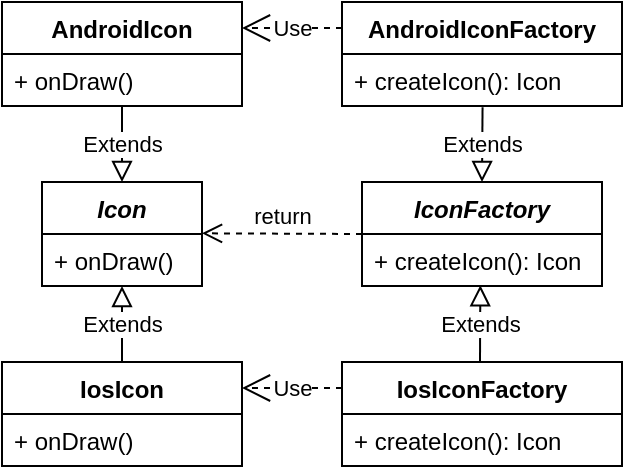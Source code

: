 <mxfile version="14.6.13" type="device"><diagram id="xqaUXkEWvPPykd9ZVboH" name="Страница 1"><mxGraphModel dx="536" dy="329" grid="1" gridSize="10" guides="1" tooltips="1" connect="1" arrows="1" fold="1" page="1" pageScale="1" pageWidth="827" pageHeight="1169" math="0" shadow="0"><root><mxCell id="0"/><mxCell id="1" parent="0"/><mxCell id="5auiYHNUaVAH8Cter0Qn-22" value="Icon" style="swimlane;fontStyle=3;align=center;verticalAlign=top;childLayout=stackLayout;horizontal=1;startSize=26;horizontalStack=0;resizeParent=1;resizeParentMax=0;resizeLast=0;collapsible=1;marginBottom=0;" vertex="1" parent="1"><mxGeometry x="160" y="320" width="80" height="52" as="geometry"/></mxCell><mxCell id="5auiYHNUaVAH8Cter0Qn-25" value="+ onDraw()" style="text;strokeColor=none;fillColor=none;align=left;verticalAlign=top;spacingLeft=4;spacingRight=4;overflow=hidden;rotatable=0;points=[[0,0.5],[1,0.5]];portConstraint=eastwest;" vertex="1" parent="5auiYHNUaVAH8Cter0Qn-22"><mxGeometry y="26" width="80" height="26" as="geometry"/></mxCell><mxCell id="5auiYHNUaVAH8Cter0Qn-26" value="AndroidIcon" style="swimlane;fontStyle=1;align=center;verticalAlign=top;childLayout=stackLayout;horizontal=1;startSize=26;horizontalStack=0;resizeParent=1;resizeParentMax=0;resizeLast=0;collapsible=1;marginBottom=0;" vertex="1" parent="1"><mxGeometry x="140" y="230" width="120" height="52" as="geometry"/></mxCell><mxCell id="5auiYHNUaVAH8Cter0Qn-27" value="+ onDraw()" style="text;strokeColor=none;fillColor=none;align=left;verticalAlign=top;spacingLeft=4;spacingRight=4;overflow=hidden;rotatable=0;points=[[0,0.5],[1,0.5]];portConstraint=eastwest;" vertex="1" parent="5auiYHNUaVAH8Cter0Qn-26"><mxGeometry y="26" width="120" height="26" as="geometry"/></mxCell><mxCell id="5auiYHNUaVAH8Cter0Qn-28" value="IosIcon" style="swimlane;fontStyle=1;align=center;verticalAlign=top;childLayout=stackLayout;horizontal=1;startSize=26;horizontalStack=0;resizeParent=1;resizeParentMax=0;resizeLast=0;collapsible=1;marginBottom=0;" vertex="1" parent="1"><mxGeometry x="140" y="410" width="120" height="52" as="geometry"/></mxCell><mxCell id="5auiYHNUaVAH8Cter0Qn-29" value="+ onDraw()" style="text;strokeColor=none;fillColor=none;align=left;verticalAlign=top;spacingLeft=4;spacingRight=4;overflow=hidden;rotatable=0;points=[[0,0.5],[1,0.5]];portConstraint=eastwest;" vertex="1" parent="5auiYHNUaVAH8Cter0Qn-28"><mxGeometry y="26" width="120" height="26" as="geometry"/></mxCell><mxCell id="5auiYHNUaVAH8Cter0Qn-30" value="Extends" style="endArrow=block;endSize=8;endFill=0;html=1;entryX=0.5;entryY=1;entryDx=0;entryDy=0;exitX=0.5;exitY=0;exitDx=0;exitDy=0;" edge="1" parent="1" source="5auiYHNUaVAH8Cter0Qn-28" target="5auiYHNUaVAH8Cter0Qn-22"><mxGeometry width="160" relative="1" as="geometry"><mxPoint x="280" y="425.8" as="sourcePoint"/><mxPoint x="440" y="425.8" as="targetPoint"/></mxGeometry></mxCell><mxCell id="5auiYHNUaVAH8Cter0Qn-31" value="Extends" style="endArrow=block;endSize=8;endFill=0;html=1;entryX=0.5;entryY=0;entryDx=0;entryDy=0;exitX=0.5;exitY=1;exitDx=0;exitDy=0;" edge="1" parent="1" source="5auiYHNUaVAH8Cter0Qn-26" target="5auiYHNUaVAH8Cter0Qn-22"><mxGeometry width="160" relative="1" as="geometry"><mxPoint x="190" y="380" as="sourcePoint"/><mxPoint x="350" y="380" as="targetPoint"/></mxGeometry></mxCell><mxCell id="5auiYHNUaVAH8Cter0Qn-32" value="IconFactory" style="swimlane;fontStyle=3;align=center;verticalAlign=top;childLayout=stackLayout;horizontal=1;startSize=26;horizontalStack=0;resizeParent=1;resizeParentMax=0;resizeLast=0;collapsible=1;marginBottom=0;" vertex="1" parent="1"><mxGeometry x="320" y="320" width="120" height="52" as="geometry"/></mxCell><mxCell id="5auiYHNUaVAH8Cter0Qn-33" value="+ createIcon(): Icon" style="text;strokeColor=none;fillColor=none;align=left;verticalAlign=top;spacingLeft=4;spacingRight=4;overflow=hidden;rotatable=0;points=[[0,0.5],[1,0.5]];portConstraint=eastwest;" vertex="1" parent="5auiYHNUaVAH8Cter0Qn-32"><mxGeometry y="26" width="120" height="26" as="geometry"/></mxCell><mxCell id="5auiYHNUaVAH8Cter0Qn-34" value="return" style="html=1;verticalAlign=bottom;endArrow=open;dashed=1;endSize=8;exitX=0;exitY=0.5;exitDx=0;exitDy=0;" edge="1" parent="1" source="5auiYHNUaVAH8Cter0Qn-32"><mxGeometry relative="1" as="geometry"><mxPoint x="320" y="345.66" as="sourcePoint"/><mxPoint x="240" y="345.66" as="targetPoint"/></mxGeometry></mxCell><mxCell id="5auiYHNUaVAH8Cter0Qn-35" value="AndroidIconFactory" style="swimlane;fontStyle=1;align=center;verticalAlign=top;childLayout=stackLayout;horizontal=1;startSize=26;horizontalStack=0;resizeParent=1;resizeParentMax=0;resizeLast=0;collapsible=1;marginBottom=0;" vertex="1" parent="1"><mxGeometry x="310" y="230" width="140" height="52" as="geometry"/></mxCell><mxCell id="5auiYHNUaVAH8Cter0Qn-36" value="+ createIcon(): Icon" style="text;strokeColor=none;fillColor=none;align=left;verticalAlign=top;spacingLeft=4;spacingRight=4;overflow=hidden;rotatable=0;points=[[0,0.5],[1,0.5]];portConstraint=eastwest;" vertex="1" parent="5auiYHNUaVAH8Cter0Qn-35"><mxGeometry y="26" width="140" height="26" as="geometry"/></mxCell><mxCell id="5auiYHNUaVAH8Cter0Qn-37" value="IosIconFactory" style="swimlane;fontStyle=1;align=center;verticalAlign=top;childLayout=stackLayout;horizontal=1;startSize=26;horizontalStack=0;resizeParent=1;resizeParentMax=0;resizeLast=0;collapsible=1;marginBottom=0;" vertex="1" parent="1"><mxGeometry x="310" y="410" width="140" height="52" as="geometry"/></mxCell><mxCell id="5auiYHNUaVAH8Cter0Qn-38" value="+ createIcon(): Icon" style="text;strokeColor=none;fillColor=none;align=left;verticalAlign=top;spacingLeft=4;spacingRight=4;overflow=hidden;rotatable=0;points=[[0,0.5],[1,0.5]];portConstraint=eastwest;" vertex="1" parent="5auiYHNUaVAH8Cter0Qn-37"><mxGeometry y="26" width="140" height="26" as="geometry"/></mxCell><mxCell id="5auiYHNUaVAH8Cter0Qn-39" value="Extends" style="endArrow=block;endSize=8;endFill=0;html=1;entryX=0.5;entryY=0;entryDx=0;entryDy=0;exitX=0.502;exitY=1.026;exitDx=0;exitDy=0;exitPerimeter=0;" edge="1" parent="1" source="5auiYHNUaVAH8Cter0Qn-36" target="5auiYHNUaVAH8Cter0Qn-32"><mxGeometry width="160" relative="1" as="geometry"><mxPoint x="380" y="290" as="sourcePoint"/><mxPoint x="420" y="400" as="targetPoint"/></mxGeometry></mxCell><mxCell id="5auiYHNUaVAH8Cter0Qn-40" value="Extends" style="endArrow=block;endSize=8;endFill=0;html=1;entryX=0.493;entryY=0.985;entryDx=0;entryDy=0;entryPerimeter=0;" edge="1" parent="1" target="5auiYHNUaVAH8Cter0Qn-33"><mxGeometry width="160" relative="1" as="geometry"><mxPoint x="379" y="410" as="sourcePoint"/><mxPoint x="379" y="373" as="targetPoint"/></mxGeometry></mxCell><mxCell id="5auiYHNUaVAH8Cter0Qn-41" value="Use" style="endArrow=open;endSize=12;dashed=1;html=1;entryX=1;entryY=0.25;entryDx=0;entryDy=0;exitX=0;exitY=0.25;exitDx=0;exitDy=0;" edge="1" parent="1" source="5auiYHNUaVAH8Cter0Qn-37" target="5auiYHNUaVAH8Cter0Qn-28"><mxGeometry width="160" relative="1" as="geometry"><mxPoint x="190" y="490" as="sourcePoint"/><mxPoint x="350" y="490" as="targetPoint"/></mxGeometry></mxCell><mxCell id="5auiYHNUaVAH8Cter0Qn-42" value="Use" style="endArrow=open;endSize=12;dashed=1;html=1;entryX=1;entryY=0.25;entryDx=0;entryDy=0;exitX=0;exitY=0.25;exitDx=0;exitDy=0;" edge="1" parent="1" source="5auiYHNUaVAH8Cter0Qn-35" target="5auiYHNUaVAH8Cter0Qn-26"><mxGeometry width="160" relative="1" as="geometry"><mxPoint x="310" y="290" as="sourcePoint"/><mxPoint x="260" y="290" as="targetPoint"/></mxGeometry></mxCell></root></mxGraphModel></diagram></mxfile>
